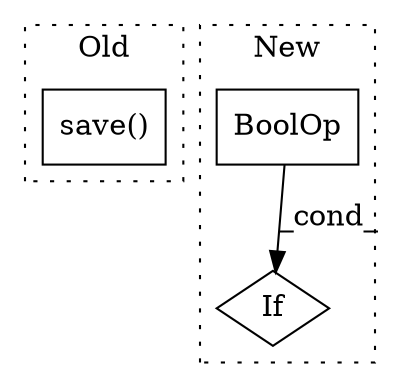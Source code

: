 digraph G {
subgraph cluster0 {
1 [label="save()" a="75" s="2711,2888" l="11,1" shape="box"];
label = "Old";
style="dotted";
}
subgraph cluster1 {
2 [label="BoolOp" a="72" s="2894" l="93" shape="box"];
3 [label="If" a="96" s="2891" l="3" shape="diamond"];
label = "New";
style="dotted";
}
2 -> 3 [label="_cond_"];
}